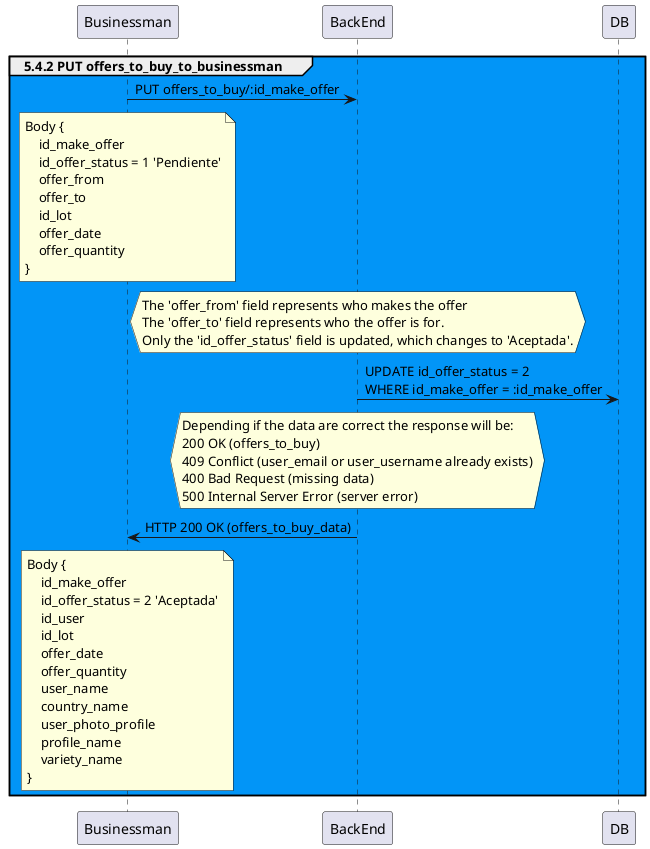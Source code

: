 @startuml

    group #0295F7 5.4.2 PUT offers_to_buy_to_businessman

        Businessman -> BackEnd: PUT offers_to_buy/:id_make_offer

        note over Businessman
            Body {
                id_make_offer
                id_offer_status = 1 'Pendiente'
                offer_from
                offer_to
                id_lot
                offer_date
                offer_quantity
            }
        endnote

        hnote over BackEnd
            The 'offer_from' field represents who makes the offer
            The 'offer_to' field represents who the offer is for.
            Only the 'id_offer_status' field is updated, which changes to 'Aceptada'.
        endnote
        BackEnd -> DB: UPDATE id_offer_status = 2 \nWHERE id_make_offer = :id_make_offer

        hnote over BackEnd
            Depending if the data are correct the response will be:
            200 OK (offers_to_buy)
            409 Conflict (user_email or user_username already exists)
            400 Bad Request (missing data)
            500 Internal Server Error (server error)
        endnote

        BackEnd -> Businessman: HTTP 200 OK (offers_to_buy_data)

        note over Businessman
            Body {
                id_make_offer
                id_offer_status = 2 'Aceptada'
                id_user
                id_lot
                offer_date
                offer_quantity
                user_name
                country_name
                user_photo_profile
                profile_name
                variety_name
            }
        endnote
    
    end group 

@enduml